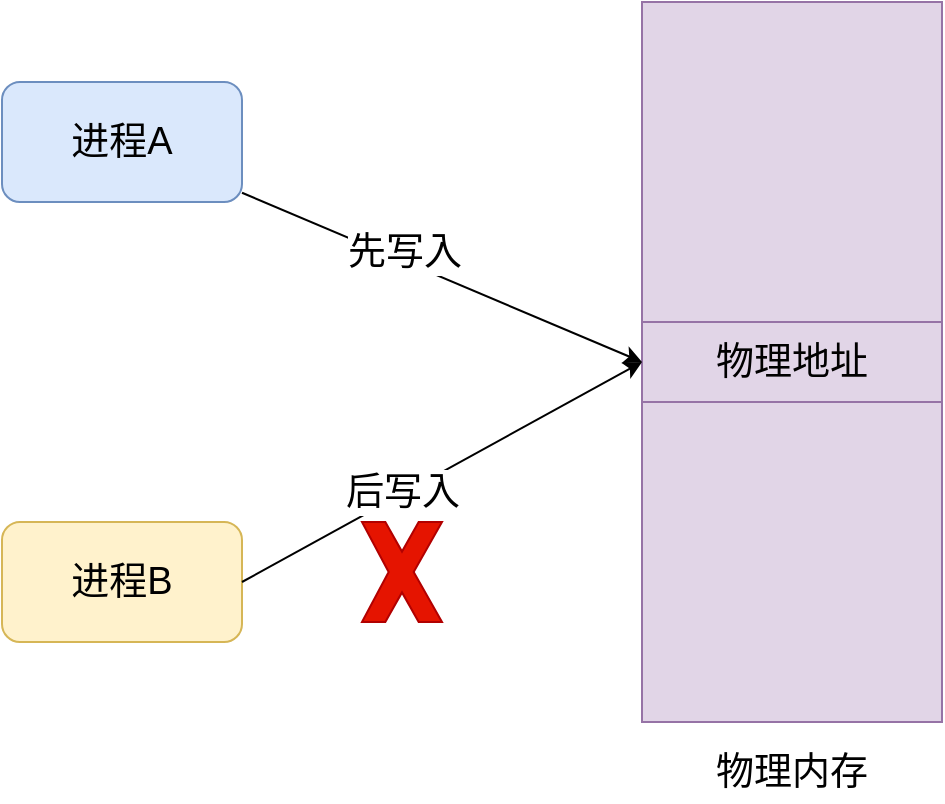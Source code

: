 <mxfile version="21.6.5" type="github">
  <diagram name="第 1 页" id="oDeeyap3DuxMffu3wm-Z">
    <mxGraphModel dx="880" dy="446" grid="1" gridSize="10" guides="1" tooltips="1" connect="1" arrows="1" fold="1" page="1" pageScale="1" pageWidth="827" pageHeight="1169" math="0" shadow="0">
      <root>
        <mxCell id="0" />
        <mxCell id="1" parent="0" />
        <mxCell id="xoERg0J3DvHLk7f1IiZZ-1" value="进程A" style="rounded=1;whiteSpace=wrap;html=1;fillColor=#dae8fc;strokeColor=#6c8ebf;fontSize=19;" vertex="1" parent="1">
          <mxGeometry x="110" y="100" width="120" height="60" as="geometry" />
        </mxCell>
        <mxCell id="xoERg0J3DvHLk7f1IiZZ-2" value="进程B" style="rounded=1;whiteSpace=wrap;html=1;fillColor=#fff2cc;strokeColor=#d6b656;fontSize=19;" vertex="1" parent="1">
          <mxGeometry x="110" y="320" width="120" height="60" as="geometry" />
        </mxCell>
        <mxCell id="xoERg0J3DvHLk7f1IiZZ-3" value="" style="rounded=0;whiteSpace=wrap;html=1;fillColor=#e1d5e7;strokeColor=#9673a6;fontSize=19;" vertex="1" parent="1">
          <mxGeometry x="430" y="60" width="150" height="360" as="geometry" />
        </mxCell>
        <mxCell id="xoERg0J3DvHLk7f1IiZZ-4" value="物理地址" style="rounded=0;whiteSpace=wrap;html=1;fillColor=#e1d5e7;strokeColor=#9673a6;fontSize=19;" vertex="1" parent="1">
          <mxGeometry x="430" y="220" width="150" height="40" as="geometry" />
        </mxCell>
        <mxCell id="xoERg0J3DvHLk7f1IiZZ-5" value="物理内存" style="text;html=1;strokeColor=none;fillColor=none;align=center;verticalAlign=middle;whiteSpace=wrap;rounded=0;fontSize=19;" vertex="1" parent="1">
          <mxGeometry x="465" y="430" width="80" height="30" as="geometry" />
        </mxCell>
        <mxCell id="xoERg0J3DvHLk7f1IiZZ-6" value="" style="endArrow=classic;html=1;rounded=0;entryX=0;entryY=0.5;entryDx=0;entryDy=0;fontSize=19;" edge="1" parent="1" source="xoERg0J3DvHLk7f1IiZZ-1" target="xoERg0J3DvHLk7f1IiZZ-4">
          <mxGeometry width="50" height="50" relative="1" as="geometry">
            <mxPoint x="390" y="260" as="sourcePoint" />
            <mxPoint x="440" y="210" as="targetPoint" />
          </mxGeometry>
        </mxCell>
        <mxCell id="xoERg0J3DvHLk7f1IiZZ-8" value="先写入" style="edgeLabel;html=1;align=center;verticalAlign=middle;resizable=0;points=[];fontSize=19;" vertex="1" connectable="0" parent="xoERg0J3DvHLk7f1IiZZ-6">
          <mxGeometry x="-0.357" y="1" relative="1" as="geometry">
            <mxPoint x="16" y="3" as="offset" />
          </mxGeometry>
        </mxCell>
        <mxCell id="xoERg0J3DvHLk7f1IiZZ-7" value="" style="endArrow=classic;html=1;rounded=0;exitX=1;exitY=0.5;exitDx=0;exitDy=0;entryX=0;entryY=0.5;entryDx=0;entryDy=0;fontSize=19;" edge="1" parent="1" source="xoERg0J3DvHLk7f1IiZZ-2" target="xoERg0J3DvHLk7f1IiZZ-4">
          <mxGeometry width="50" height="50" relative="1" as="geometry">
            <mxPoint x="390" y="260" as="sourcePoint" />
            <mxPoint x="440" y="210" as="targetPoint" />
          </mxGeometry>
        </mxCell>
        <mxCell id="xoERg0J3DvHLk7f1IiZZ-10" value="后写入" style="edgeLabel;html=1;align=center;verticalAlign=middle;resizable=0;points=[];fontSize=19;" vertex="1" connectable="0" parent="xoERg0J3DvHLk7f1IiZZ-7">
          <mxGeometry x="0.031" y="2" relative="1" as="geometry">
            <mxPoint x="-22" y="13" as="offset" />
          </mxGeometry>
        </mxCell>
        <mxCell id="xoERg0J3DvHLk7f1IiZZ-11" value="" style="verticalLabelPosition=bottom;verticalAlign=top;html=1;shape=mxgraph.basic.x;fillColor=#e51400;strokeColor=#B20000;fontColor=#ffffff;spacing=-1;fontSize=19;" vertex="1" parent="1">
          <mxGeometry x="290" y="320" width="40" height="50" as="geometry" />
        </mxCell>
      </root>
    </mxGraphModel>
  </diagram>
</mxfile>
